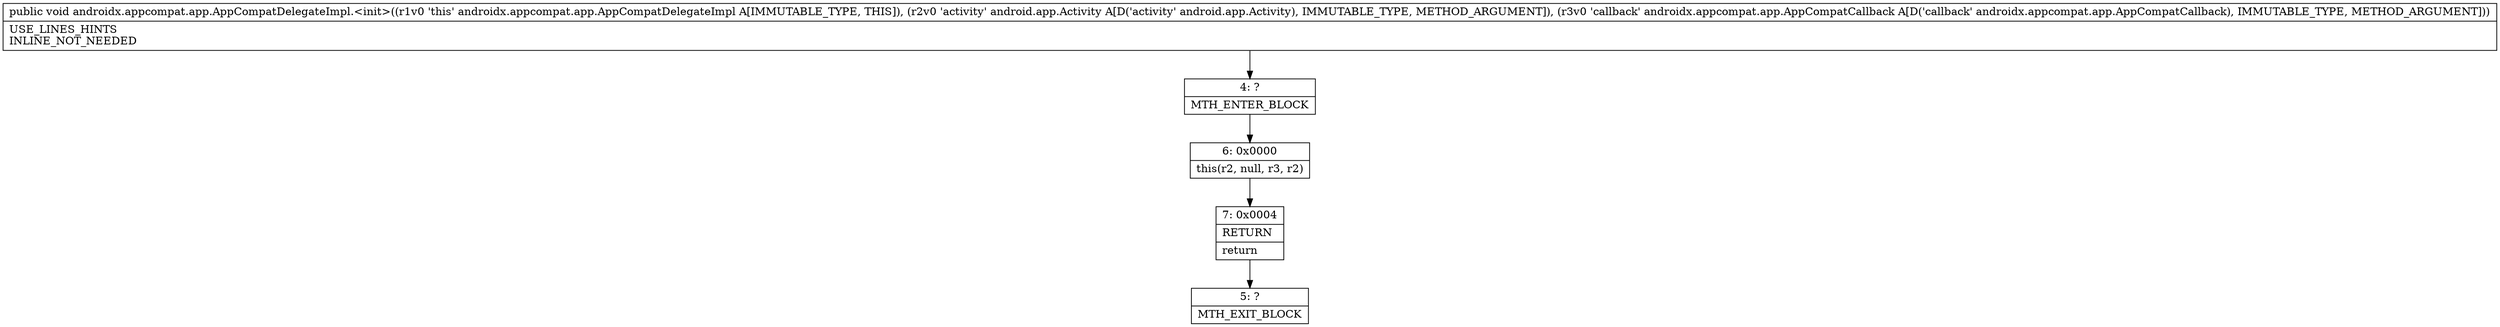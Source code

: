digraph "CFG forandroidx.appcompat.app.AppCompatDelegateImpl.\<init\>(Landroid\/app\/Activity;Landroidx\/appcompat\/app\/AppCompatCallback;)V" {
Node_4 [shape=record,label="{4\:\ ?|MTH_ENTER_BLOCK\l}"];
Node_6 [shape=record,label="{6\:\ 0x0000|this(r2, null, r3, r2)\l}"];
Node_7 [shape=record,label="{7\:\ 0x0004|RETURN\l|return\l}"];
Node_5 [shape=record,label="{5\:\ ?|MTH_EXIT_BLOCK\l}"];
MethodNode[shape=record,label="{public void androidx.appcompat.app.AppCompatDelegateImpl.\<init\>((r1v0 'this' androidx.appcompat.app.AppCompatDelegateImpl A[IMMUTABLE_TYPE, THIS]), (r2v0 'activity' android.app.Activity A[D('activity' android.app.Activity), IMMUTABLE_TYPE, METHOD_ARGUMENT]), (r3v0 'callback' androidx.appcompat.app.AppCompatCallback A[D('callback' androidx.appcompat.app.AppCompatCallback), IMMUTABLE_TYPE, METHOD_ARGUMENT]))  | USE_LINES_HINTS\lINLINE_NOT_NEEDED\l}"];
MethodNode -> Node_4;Node_4 -> Node_6;
Node_6 -> Node_7;
Node_7 -> Node_5;
}

